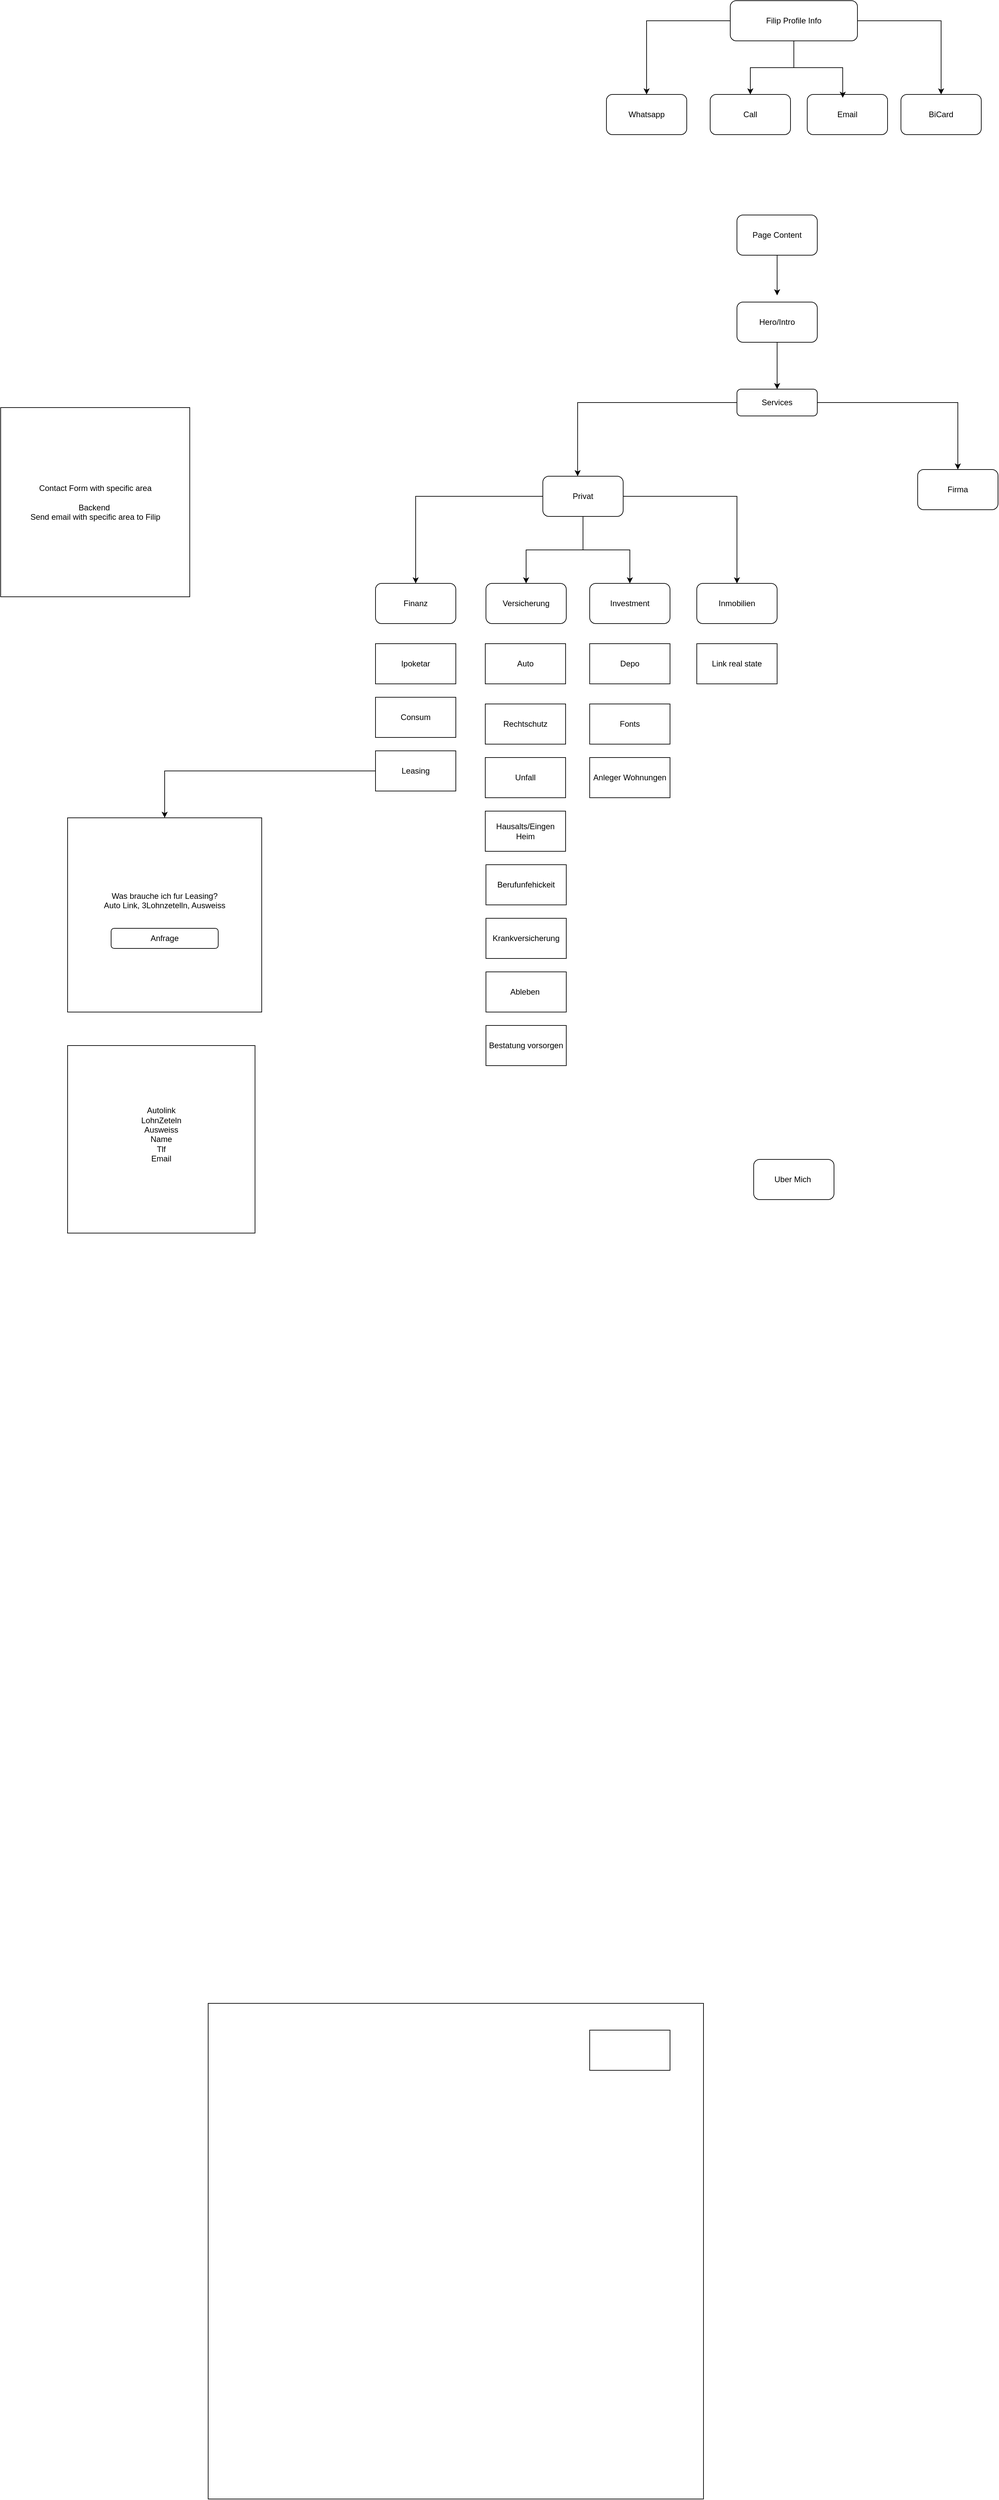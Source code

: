 <mxfile version="28.0.6">
  <diagram name="Página-1" id="KRMWksHu9zFd62HExcad">
    <mxGraphModel dx="4392" dy="2103" grid="1" gridSize="10" guides="1" tooltips="1" connect="1" arrows="1" fold="1" page="1" pageScale="1" pageWidth="827" pageHeight="1169" math="0" shadow="0">
      <root>
        <mxCell id="0" />
        <mxCell id="1" parent="0" />
        <mxCell id="3iD63IoAiLZBKcybq-fo-9" style="edgeStyle=orthogonalEdgeStyle;rounded=0;orthogonalLoop=1;jettySize=auto;html=1;" edge="1" parent="1" source="3iD63IoAiLZBKcybq-fo-4" target="3iD63IoAiLZBKcybq-fo-5">
          <mxGeometry relative="1" as="geometry" />
        </mxCell>
        <mxCell id="3iD63IoAiLZBKcybq-fo-10" style="edgeStyle=orthogonalEdgeStyle;rounded=0;orthogonalLoop=1;jettySize=auto;html=1;" edge="1" parent="1" source="3iD63IoAiLZBKcybq-fo-4" target="3iD63IoAiLZBKcybq-fo-6">
          <mxGeometry relative="1" as="geometry" />
        </mxCell>
        <mxCell id="3iD63IoAiLZBKcybq-fo-12" style="edgeStyle=orthogonalEdgeStyle;rounded=0;orthogonalLoop=1;jettySize=auto;html=1;entryX=0.5;entryY=0;entryDx=0;entryDy=0;" edge="1" parent="1" source="3iD63IoAiLZBKcybq-fo-4" target="3iD63IoAiLZBKcybq-fo-8">
          <mxGeometry relative="1" as="geometry" />
        </mxCell>
        <mxCell id="3iD63IoAiLZBKcybq-fo-4" value="Filip Profile Info" style="rounded=1;whiteSpace=wrap;html=1;" vertex="1" parent="1">
          <mxGeometry x="310" y="80" width="190" height="60" as="geometry" />
        </mxCell>
        <mxCell id="3iD63IoAiLZBKcybq-fo-5" value="Whatsapp" style="rounded=1;whiteSpace=wrap;html=1;" vertex="1" parent="1">
          <mxGeometry x="125" y="220" width="120" height="60" as="geometry" />
        </mxCell>
        <mxCell id="3iD63IoAiLZBKcybq-fo-6" value="Call" style="rounded=1;whiteSpace=wrap;html=1;" vertex="1" parent="1">
          <mxGeometry x="280" y="220" width="120" height="60" as="geometry" />
        </mxCell>
        <mxCell id="3iD63IoAiLZBKcybq-fo-7" value="Email" style="rounded=1;whiteSpace=wrap;html=1;" vertex="1" parent="1">
          <mxGeometry x="425" y="220" width="120" height="60" as="geometry" />
        </mxCell>
        <mxCell id="3iD63IoAiLZBKcybq-fo-8" value="BiCard" style="rounded=1;whiteSpace=wrap;html=1;" vertex="1" parent="1">
          <mxGeometry x="565" y="220" width="120" height="60" as="geometry" />
        </mxCell>
        <mxCell id="3iD63IoAiLZBKcybq-fo-11" style="edgeStyle=orthogonalEdgeStyle;rounded=0;orthogonalLoop=1;jettySize=auto;html=1;entryX=0.442;entryY=0.083;entryDx=0;entryDy=0;entryPerimeter=0;" edge="1" parent="1" source="3iD63IoAiLZBKcybq-fo-4" target="3iD63IoAiLZBKcybq-fo-7">
          <mxGeometry relative="1" as="geometry" />
        </mxCell>
        <mxCell id="3iD63IoAiLZBKcybq-fo-15" style="edgeStyle=orthogonalEdgeStyle;rounded=0;orthogonalLoop=1;jettySize=auto;html=1;" edge="1" parent="1" source="3iD63IoAiLZBKcybq-fo-13">
          <mxGeometry relative="1" as="geometry">
            <mxPoint x="380" y="520" as="targetPoint" />
          </mxGeometry>
        </mxCell>
        <mxCell id="3iD63IoAiLZBKcybq-fo-13" value="Page Content" style="rounded=1;whiteSpace=wrap;html=1;" vertex="1" parent="1">
          <mxGeometry x="320" y="400" width="120" height="60" as="geometry" />
        </mxCell>
        <mxCell id="3iD63IoAiLZBKcybq-fo-43" style="edgeStyle=orthogonalEdgeStyle;rounded=0;orthogonalLoop=1;jettySize=auto;html=1;" edge="1" parent="1" source="3iD63IoAiLZBKcybq-fo-16" target="3iD63IoAiLZBKcybq-fo-41">
          <mxGeometry relative="1" as="geometry" />
        </mxCell>
        <mxCell id="3iD63IoAiLZBKcybq-fo-16" value="Services" style="rounded=1;whiteSpace=wrap;html=1;" vertex="1" parent="1">
          <mxGeometry x="320" y="660" width="120" height="40" as="geometry" />
        </mxCell>
        <mxCell id="3iD63IoAiLZBKcybq-fo-18" value="Finanz" style="rounded=1;whiteSpace=wrap;html=1;" vertex="1" parent="1">
          <mxGeometry x="-220" y="950" width="120" height="60" as="geometry" />
        </mxCell>
        <mxCell id="3iD63IoAiLZBKcybq-fo-19" value="Versicherung" style="rounded=1;whiteSpace=wrap;html=1;" vertex="1" parent="1">
          <mxGeometry x="-55" y="950" width="120" height="60" as="geometry" />
        </mxCell>
        <mxCell id="3iD63IoAiLZBKcybq-fo-20" value="Investment" style="rounded=1;whiteSpace=wrap;html=1;" vertex="1" parent="1">
          <mxGeometry x="100" y="950" width="120" height="60" as="geometry" />
        </mxCell>
        <mxCell id="3iD63IoAiLZBKcybq-fo-21" value="Inmobilien" style="rounded=1;whiteSpace=wrap;html=1;" vertex="1" parent="1">
          <mxGeometry x="260" y="950" width="120" height="60" as="geometry" />
        </mxCell>
        <mxCell id="3iD63IoAiLZBKcybq-fo-26" style="edgeStyle=orthogonalEdgeStyle;rounded=0;orthogonalLoop=1;jettySize=auto;html=1;entryX=0.5;entryY=0;entryDx=0;entryDy=0;" edge="1" parent="1" source="3iD63IoAiLZBKcybq-fo-25" target="3iD63IoAiLZBKcybq-fo-16">
          <mxGeometry relative="1" as="geometry" />
        </mxCell>
        <mxCell id="3iD63IoAiLZBKcybq-fo-25" value="Hero/Intro" style="rounded=1;whiteSpace=wrap;html=1;" vertex="1" parent="1">
          <mxGeometry x="320" y="530" width="120" height="60" as="geometry" />
        </mxCell>
        <mxCell id="3iD63IoAiLZBKcybq-fo-27" value="Uber Mich&amp;nbsp;" style="rounded=1;whiteSpace=wrap;html=1;" vertex="1" parent="1">
          <mxGeometry x="345" y="1810" width="120" height="60" as="geometry" />
        </mxCell>
        <mxCell id="3iD63IoAiLZBKcybq-fo-28" value="Ipoketar" style="rounded=0;whiteSpace=wrap;html=1;" vertex="1" parent="1">
          <mxGeometry x="-220" y="1040" width="120" height="60" as="geometry" />
        </mxCell>
        <mxCell id="3iD63IoAiLZBKcybq-fo-29" value="Consum" style="rounded=0;whiteSpace=wrap;html=1;" vertex="1" parent="1">
          <mxGeometry x="-220" y="1120" width="120" height="60" as="geometry" />
        </mxCell>
        <mxCell id="3iD63IoAiLZBKcybq-fo-60" style="edgeStyle=orthogonalEdgeStyle;rounded=0;orthogonalLoop=1;jettySize=auto;html=1;" edge="1" parent="1" source="3iD63IoAiLZBKcybq-fo-30" target="3iD63IoAiLZBKcybq-fo-59">
          <mxGeometry relative="1" as="geometry" />
        </mxCell>
        <mxCell id="3iD63IoAiLZBKcybq-fo-30" value="Leasing" style="rounded=0;whiteSpace=wrap;html=1;" vertex="1" parent="1">
          <mxGeometry x="-220" y="1200" width="120" height="60" as="geometry" />
        </mxCell>
        <mxCell id="3iD63IoAiLZBKcybq-fo-31" value="Auto" style="rounded=0;whiteSpace=wrap;html=1;" vertex="1" parent="1">
          <mxGeometry x="-56" y="1040" width="120" height="60" as="geometry" />
        </mxCell>
        <mxCell id="3iD63IoAiLZBKcybq-fo-32" value="Rechtschutz" style="rounded=0;whiteSpace=wrap;html=1;" vertex="1" parent="1">
          <mxGeometry x="-56" y="1130" width="120" height="60" as="geometry" />
        </mxCell>
        <mxCell id="3iD63IoAiLZBKcybq-fo-33" value="Unfall" style="rounded=0;whiteSpace=wrap;html=1;" vertex="1" parent="1">
          <mxGeometry x="-56" y="1210" width="120" height="60" as="geometry" />
        </mxCell>
        <mxCell id="3iD63IoAiLZBKcybq-fo-34" value="Berufunfehickeit" style="rounded=0;whiteSpace=wrap;html=1;" vertex="1" parent="1">
          <mxGeometry x="-55" y="1370" width="120" height="60" as="geometry" />
        </mxCell>
        <mxCell id="3iD63IoAiLZBKcybq-fo-35" value="Krankversicherung" style="rounded=0;whiteSpace=wrap;html=1;" vertex="1" parent="1">
          <mxGeometry x="-55" y="1450" width="120" height="60" as="geometry" />
        </mxCell>
        <mxCell id="3iD63IoAiLZBKcybq-fo-36" value="Ableben&amp;nbsp;" style="rounded=0;whiteSpace=wrap;html=1;" vertex="1" parent="1">
          <mxGeometry x="-55" y="1530" width="120" height="60" as="geometry" />
        </mxCell>
        <mxCell id="3iD63IoAiLZBKcybq-fo-37" value="Bestatung vorsorgen" style="rounded=0;whiteSpace=wrap;html=1;" vertex="1" parent="1">
          <mxGeometry x="-55" y="1610" width="120" height="60" as="geometry" />
        </mxCell>
        <mxCell id="3iD63IoAiLZBKcybq-fo-38" value="Hausalts/Eingen Heim" style="rounded=0;whiteSpace=wrap;html=1;" vertex="1" parent="1">
          <mxGeometry x="-56" y="1290" width="120" height="60" as="geometry" />
        </mxCell>
        <mxCell id="3iD63IoAiLZBKcybq-fo-44" style="edgeStyle=orthogonalEdgeStyle;rounded=0;orthogonalLoop=1;jettySize=auto;html=1;entryX=0.5;entryY=0;entryDx=0;entryDy=0;" edge="1" parent="1" source="3iD63IoAiLZBKcybq-fo-40" target="3iD63IoAiLZBKcybq-fo-18">
          <mxGeometry relative="1" as="geometry" />
        </mxCell>
        <mxCell id="3iD63IoAiLZBKcybq-fo-47" style="edgeStyle=orthogonalEdgeStyle;rounded=0;orthogonalLoop=1;jettySize=auto;html=1;" edge="1" parent="1" source="3iD63IoAiLZBKcybq-fo-40" target="3iD63IoAiLZBKcybq-fo-21">
          <mxGeometry relative="1" as="geometry" />
        </mxCell>
        <mxCell id="3iD63IoAiLZBKcybq-fo-48" style="edgeStyle=orthogonalEdgeStyle;rounded=0;orthogonalLoop=1;jettySize=auto;html=1;entryX=0.5;entryY=0;entryDx=0;entryDy=0;" edge="1" parent="1" source="3iD63IoAiLZBKcybq-fo-40" target="3iD63IoAiLZBKcybq-fo-19">
          <mxGeometry relative="1" as="geometry" />
        </mxCell>
        <mxCell id="3iD63IoAiLZBKcybq-fo-49" style="edgeStyle=orthogonalEdgeStyle;rounded=0;orthogonalLoop=1;jettySize=auto;html=1;entryX=0.5;entryY=0;entryDx=0;entryDy=0;" edge="1" parent="1" source="3iD63IoAiLZBKcybq-fo-40" target="3iD63IoAiLZBKcybq-fo-20">
          <mxGeometry relative="1" as="geometry" />
        </mxCell>
        <mxCell id="3iD63IoAiLZBKcybq-fo-40" value="Privat" style="rounded=1;whiteSpace=wrap;html=1;" vertex="1" parent="1">
          <mxGeometry x="30" y="790" width="120" height="60" as="geometry" />
        </mxCell>
        <mxCell id="3iD63IoAiLZBKcybq-fo-41" value="Firma" style="rounded=1;whiteSpace=wrap;html=1;" vertex="1" parent="1">
          <mxGeometry x="590" y="780" width="120" height="60" as="geometry" />
        </mxCell>
        <mxCell id="3iD63IoAiLZBKcybq-fo-42" style="edgeStyle=orthogonalEdgeStyle;rounded=0;orthogonalLoop=1;jettySize=auto;html=1;entryX=0.433;entryY=0;entryDx=0;entryDy=0;entryPerimeter=0;" edge="1" parent="1" source="3iD63IoAiLZBKcybq-fo-16" target="3iD63IoAiLZBKcybq-fo-40">
          <mxGeometry relative="1" as="geometry" />
        </mxCell>
        <mxCell id="3iD63IoAiLZBKcybq-fo-50" value="Depo" style="rounded=0;whiteSpace=wrap;html=1;" vertex="1" parent="1">
          <mxGeometry x="100" y="1040" width="120" height="60" as="geometry" />
        </mxCell>
        <mxCell id="3iD63IoAiLZBKcybq-fo-51" value="Fonts" style="rounded=0;whiteSpace=wrap;html=1;" vertex="1" parent="1">
          <mxGeometry x="100" y="1130" width="120" height="60" as="geometry" />
        </mxCell>
        <mxCell id="3iD63IoAiLZBKcybq-fo-52" value="Anleger Wohnungen" style="rounded=0;whiteSpace=wrap;html=1;" vertex="1" parent="1">
          <mxGeometry x="100" y="1210" width="120" height="60" as="geometry" />
        </mxCell>
        <mxCell id="3iD63IoAiLZBKcybq-fo-54" value="Link real state" style="rounded=0;whiteSpace=wrap;html=1;" vertex="1" parent="1">
          <mxGeometry x="260" y="1040" width="120" height="60" as="geometry" />
        </mxCell>
        <mxCell id="3iD63IoAiLZBKcybq-fo-55" value="Contact Form with specific area&lt;div&gt;&lt;br&gt;&lt;/div&gt;&lt;div&gt;Backend&amp;nbsp;&lt;/div&gt;&lt;div&gt;Send email with specific area to Filip&lt;/div&gt;" style="whiteSpace=wrap;html=1;aspect=fixed;" vertex="1" parent="1">
          <mxGeometry x="-780" y="687.5" width="282.5" height="282.5" as="geometry" />
        </mxCell>
        <mxCell id="3iD63IoAiLZBKcybq-fo-59" value="Was brauche ich fur Leasing?&lt;div&gt;Auto Link, 3Lohnzetelln, Ausweiss&lt;/div&gt;&lt;div&gt;&lt;span style=&quot;background-color: transparent; color: light-dark(rgb(0, 0, 0), rgb(255, 255, 255));&quot;&gt;&amp;nbsp;&amp;nbsp;&lt;/span&gt;&lt;/div&gt;&lt;div&gt;&lt;br&gt;&lt;div&gt;&lt;br&gt;&lt;/div&gt;&lt;/div&gt;" style="whiteSpace=wrap;html=1;aspect=fixed;" vertex="1" parent="1">
          <mxGeometry x="-680" y="1300" width="290" height="290" as="geometry" />
        </mxCell>
        <mxCell id="3iD63IoAiLZBKcybq-fo-61" value="Anfrage" style="rounded=1;whiteSpace=wrap;html=1;" vertex="1" parent="1">
          <mxGeometry x="-615" y="1465" width="160" height="30" as="geometry" />
        </mxCell>
        <mxCell id="3iD63IoAiLZBKcybq-fo-63" value="Autolink&lt;div&gt;LohnZeteln&lt;/div&gt;&lt;div&gt;Ausweiss&lt;/div&gt;&lt;div&gt;Name&lt;/div&gt;&lt;div&gt;Tlf&lt;/div&gt;&lt;div&gt;Email&lt;/div&gt;&lt;div&gt;&lt;br&gt;&lt;/div&gt;" style="whiteSpace=wrap;html=1;aspect=fixed;" vertex="1" parent="1">
          <mxGeometry x="-680" y="1640" width="280" height="280" as="geometry" />
        </mxCell>
        <mxCell id="3iD63IoAiLZBKcybq-fo-64" value="" style="whiteSpace=wrap;html=1;aspect=fixed;" vertex="1" parent="1">
          <mxGeometry x="-470" y="3070" width="740" height="740" as="geometry" />
        </mxCell>
        <mxCell id="3iD63IoAiLZBKcybq-fo-65" value="" style="rounded=0;whiteSpace=wrap;html=1;" vertex="1" parent="1">
          <mxGeometry x="100" y="3110" width="120" height="60" as="geometry" />
        </mxCell>
      </root>
    </mxGraphModel>
  </diagram>
</mxfile>
